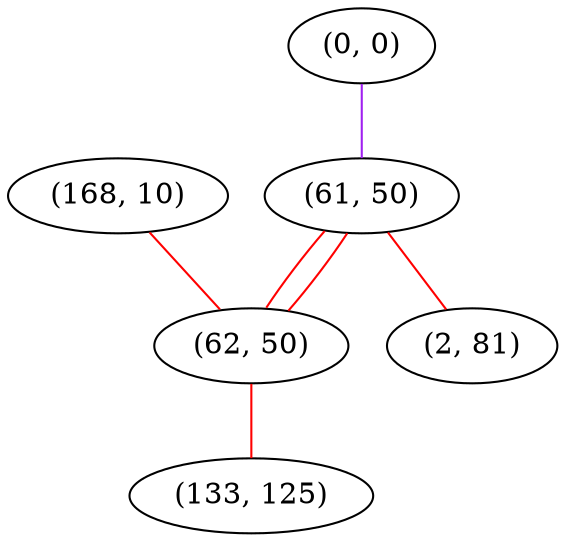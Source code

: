 graph "" {
"(0, 0)";
"(61, 50)";
"(168, 10)";
"(62, 50)";
"(133, 125)";
"(2, 81)";
"(0, 0)" -- "(61, 50)"  [color=purple, key=0, weight=4];
"(61, 50)" -- "(62, 50)"  [color=red, key=0, weight=1];
"(61, 50)" -- "(62, 50)"  [color=red, key=1, weight=1];
"(61, 50)" -- "(2, 81)"  [color=red, key=0, weight=1];
"(168, 10)" -- "(62, 50)"  [color=red, key=0, weight=1];
"(62, 50)" -- "(133, 125)"  [color=red, key=0, weight=1];
}
